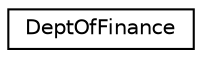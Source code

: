 digraph "Graphical Class Hierarchy"
{
 // LATEX_PDF_SIZE
  edge [fontname="Helvetica",fontsize="10",labelfontname="Helvetica",labelfontsize="10"];
  node [fontname="Helvetica",fontsize="10",shape=record];
  rankdir="LR";
  Node0 [label="DeptOfFinance",height=0.2,width=0.4,color="black", fillcolor="white", style="filled",URL="$classDeptOfFinance.html",tooltip="Client class that interacts with different tax policies."];
}
